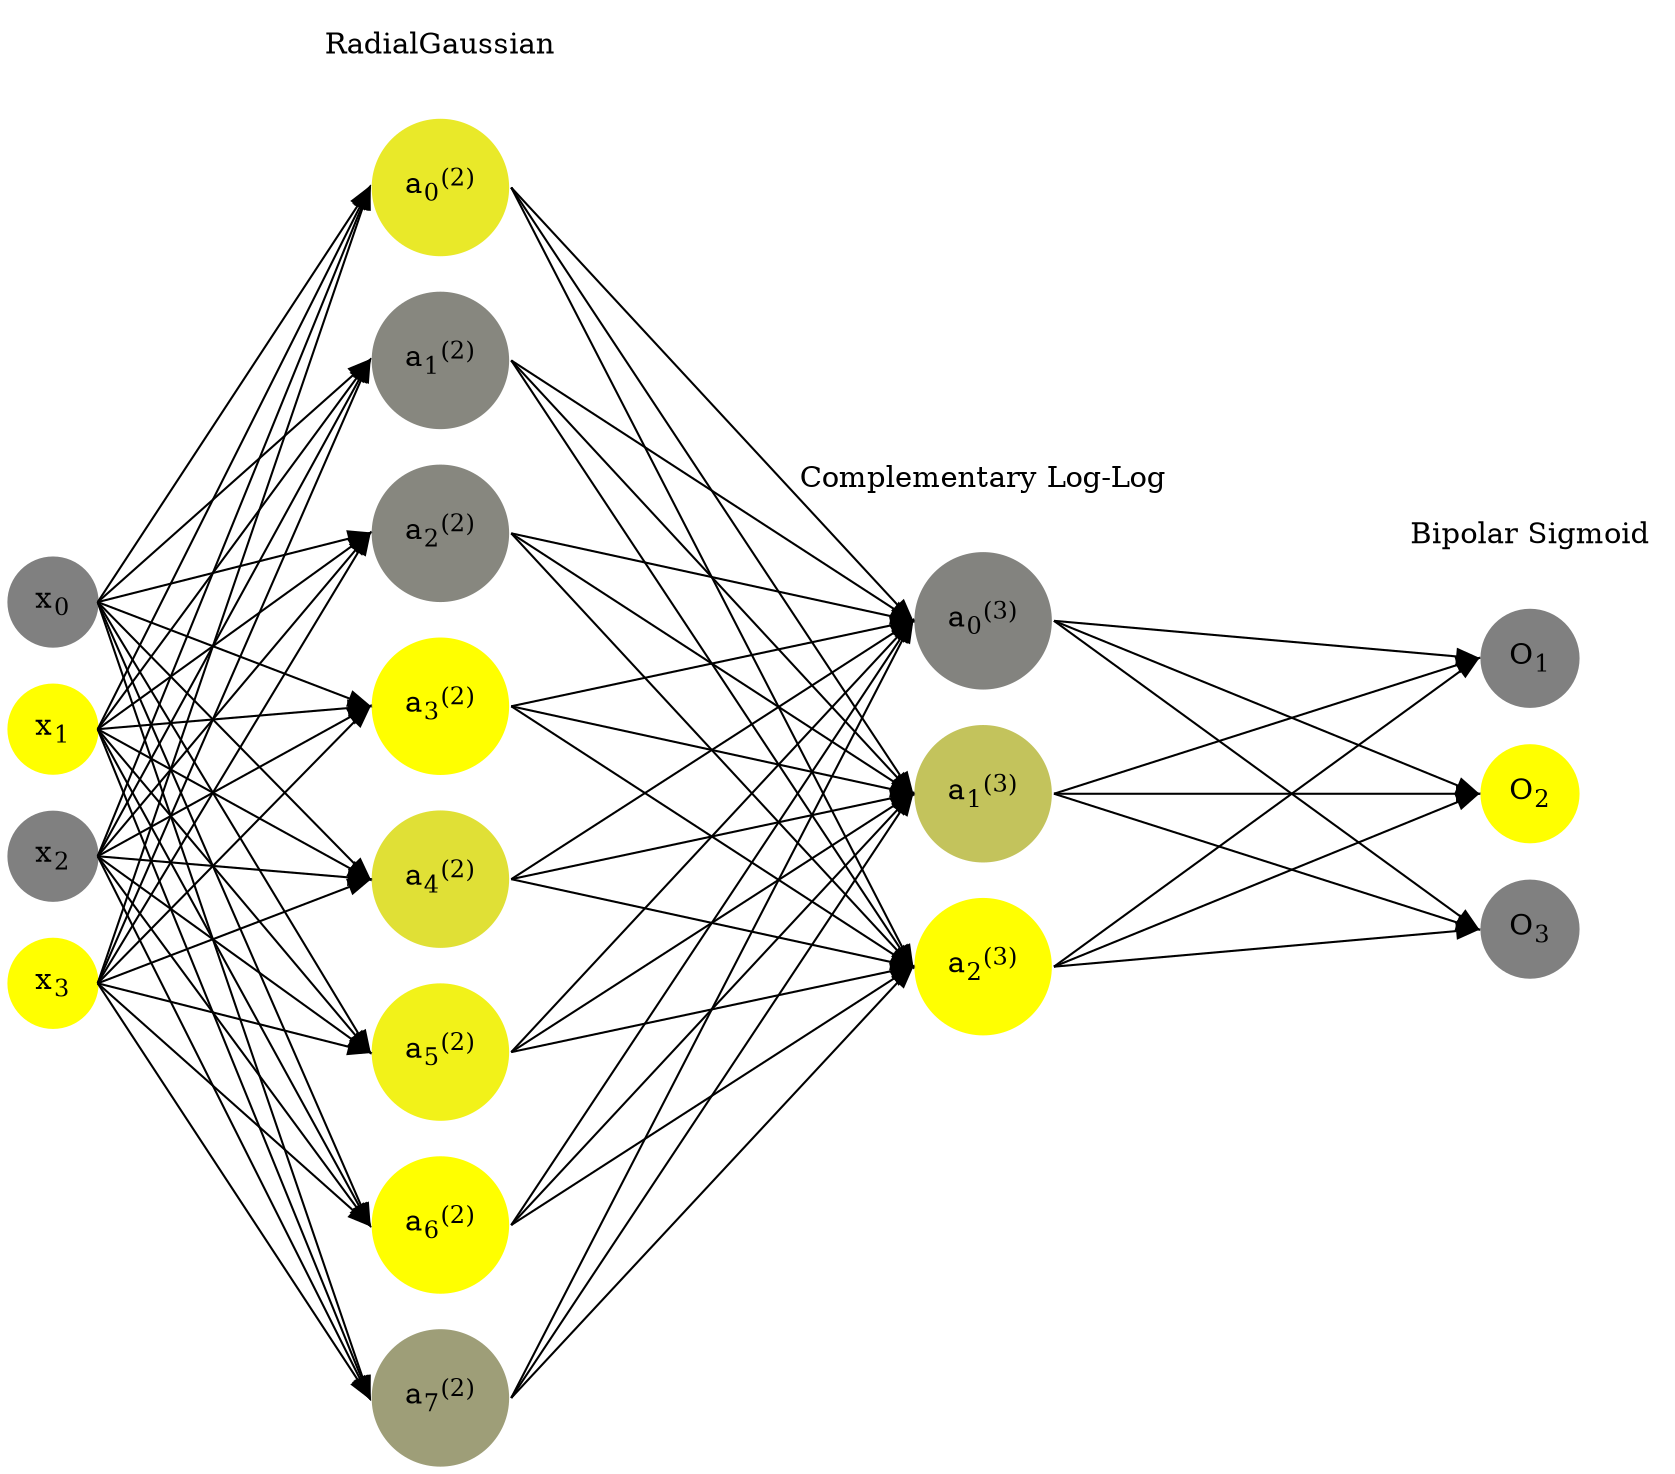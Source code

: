 digraph G {
	rankdir = LR;
	splines=false;
	edge[style=invis];
	ranksep= 1.4;
	{
	node [shape=circle, color="0.1667, 0.0, 0.5", style=filled, fillcolor="0.1667, 0.0, 0.5"];
	x0 [label=<x<sub>0</sub>>];
	}
	{
	node [shape=circle, color="0.1667, 1.0, 1.0", style=filled, fillcolor="0.1667, 1.0, 1.0"];
	x1 [label=<x<sub>1</sub>>];
	}
	{
	node [shape=circle, color="0.1667, 0.0, 0.5", style=filled, fillcolor="0.1667, 0.0, 0.5"];
	x2 [label=<x<sub>2</sub>>];
	}
	{
	node [shape=circle, color="0.1667, 1.0, 1.0", style=filled, fillcolor="0.1667, 1.0, 1.0"];
	x3 [label=<x<sub>3</sub>>];
	}
	{
	node [shape=circle, color="0.1667, 0.822767, 0.911384", style=filled, fillcolor="0.1667, 0.822767, 0.911384"];
	a02 [label=<a<sub>0</sub><sup>(2)</sup>>];
	}
	{
	node [shape=circle, color="0.1667, 0.054746, 0.527373", style=filled, fillcolor="0.1667, 0.054746, 0.527373"];
	a12 [label=<a<sub>1</sub><sup>(2)</sup>>];
	}
	{
	node [shape=circle, color="0.1667, 0.056786, 0.528393", style=filled, fillcolor="0.1667, 0.056786, 0.528393"];
	a22 [label=<a<sub>2</sub><sup>(2)</sup>>];
	}
	{
	node [shape=circle, color="0.1667, 0.999799, 0.999899", style=filled, fillcolor="0.1667, 0.999799, 0.999899"];
	a32 [label=<a<sub>3</sub><sup>(2)</sup>>];
	}
	{
	node [shape=circle, color="0.1667, 0.757174, 0.878587", style=filled, fillcolor="0.1667, 0.757174, 0.878587"];
	a42 [label=<a<sub>4</sub><sup>(2)</sup>>];
	}
	{
	node [shape=circle, color="0.1667, 0.892746, 0.946373", style=filled, fillcolor="0.1667, 0.892746, 0.946373"];
	a52 [label=<a<sub>5</sub><sup>(2)</sup>>];
	}
	{
	node [shape=circle, color="0.1667, 0.999997, 0.999999", style=filled, fillcolor="0.1667, 0.999997, 0.999999"];
	a62 [label=<a<sub>6</sub><sup>(2)</sup>>];
	}
	{
	node [shape=circle, color="0.1667, 0.240846, 0.620423", style=filled, fillcolor="0.1667, 0.240846, 0.620423"];
	a72 [label=<a<sub>7</sub><sup>(2)</sup>>];
	}
	{
	node [shape=circle, color="0.1667, 0.028550, 0.514275", style=filled, fillcolor="0.1667, 0.028550, 0.514275"];
	a03 [label=<a<sub>0</sub><sup>(3)</sup>>];
	}
	{
	node [shape=circle, color="0.1667, 0.525195, 0.762598", style=filled, fillcolor="0.1667, 0.525195, 0.762598"];
	a13 [label=<a<sub>1</sub><sup>(3)</sup>>];
	}
	{
	node [shape=circle, color="0.1667, 0.993991, 0.996995", style=filled, fillcolor="0.1667, 0.993991, 0.996995"];
	a23 [label=<a<sub>2</sub><sup>(3)</sup>>];
	}
	{
	node [shape=circle, color="0.1667, 0.0, 0.5", style=filled, fillcolor="0.1667, 0.0, 0.5"];
	O1 [label=<O<sub>1</sub>>];
	}
	{
	node [shape=circle, color="0.1667, 1.0, 1.0", style=filled, fillcolor="0.1667, 1.0, 1.0"];
	O2 [label=<O<sub>2</sub>>];
	}
	{
	node [shape=circle, color="0.1667, 0.0, 0.5", style=filled, fillcolor="0.1667, 0.0, 0.5"];
	O3 [label=<O<sub>3</sub>>];
	}
	{
	rank=same;
	x0->x1->x2->x3;
	}
	{
	rank=same;
	a02->a12->a22->a32->a42->a52->a62->a72;
	}
	{
	rank=same;
	a03->a13->a23;
	}
	{
	rank=same;
	O1->O2->O3;
	}
	l1 [shape=plaintext,label="RadialGaussian"];
	l1->a02;
	{rank=same; l1;a02};
	l2 [shape=plaintext,label="Complementary Log-Log"];
	l2->a03;
	{rank=same; l2;a03};
	l3 [shape=plaintext,label="Bipolar Sigmoid"];
	l3->O1;
	{rank=same; l3;O1};
edge[style=solid, tailport=e, headport=w];
	{x0;x1;x2;x3} -> {a02;a12;a22;a32;a42;a52;a62;a72};
	{a02;a12;a22;a32;a42;a52;a62;a72} -> {a03;a13;a23};
	{a03;a13;a23} -> {O1,O2,O3};
}